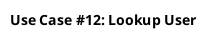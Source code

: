@startuml uc12
title "Use Case #12: Lookup User"

'Styling goes here
hide footbox
skinparam stereotypePosition bottom
skinparam sequence {
	LifeLineBorderColor #Silver
	LifeLineBackgroundColor #Gainsboro
}

'Setup the objects involved here

'Setup persistent objects here

'--- FLOW OF CONTROL STARTS HERE ---
'--- FLOW OF CONTROL ENDS HERE   ---

@enduml
